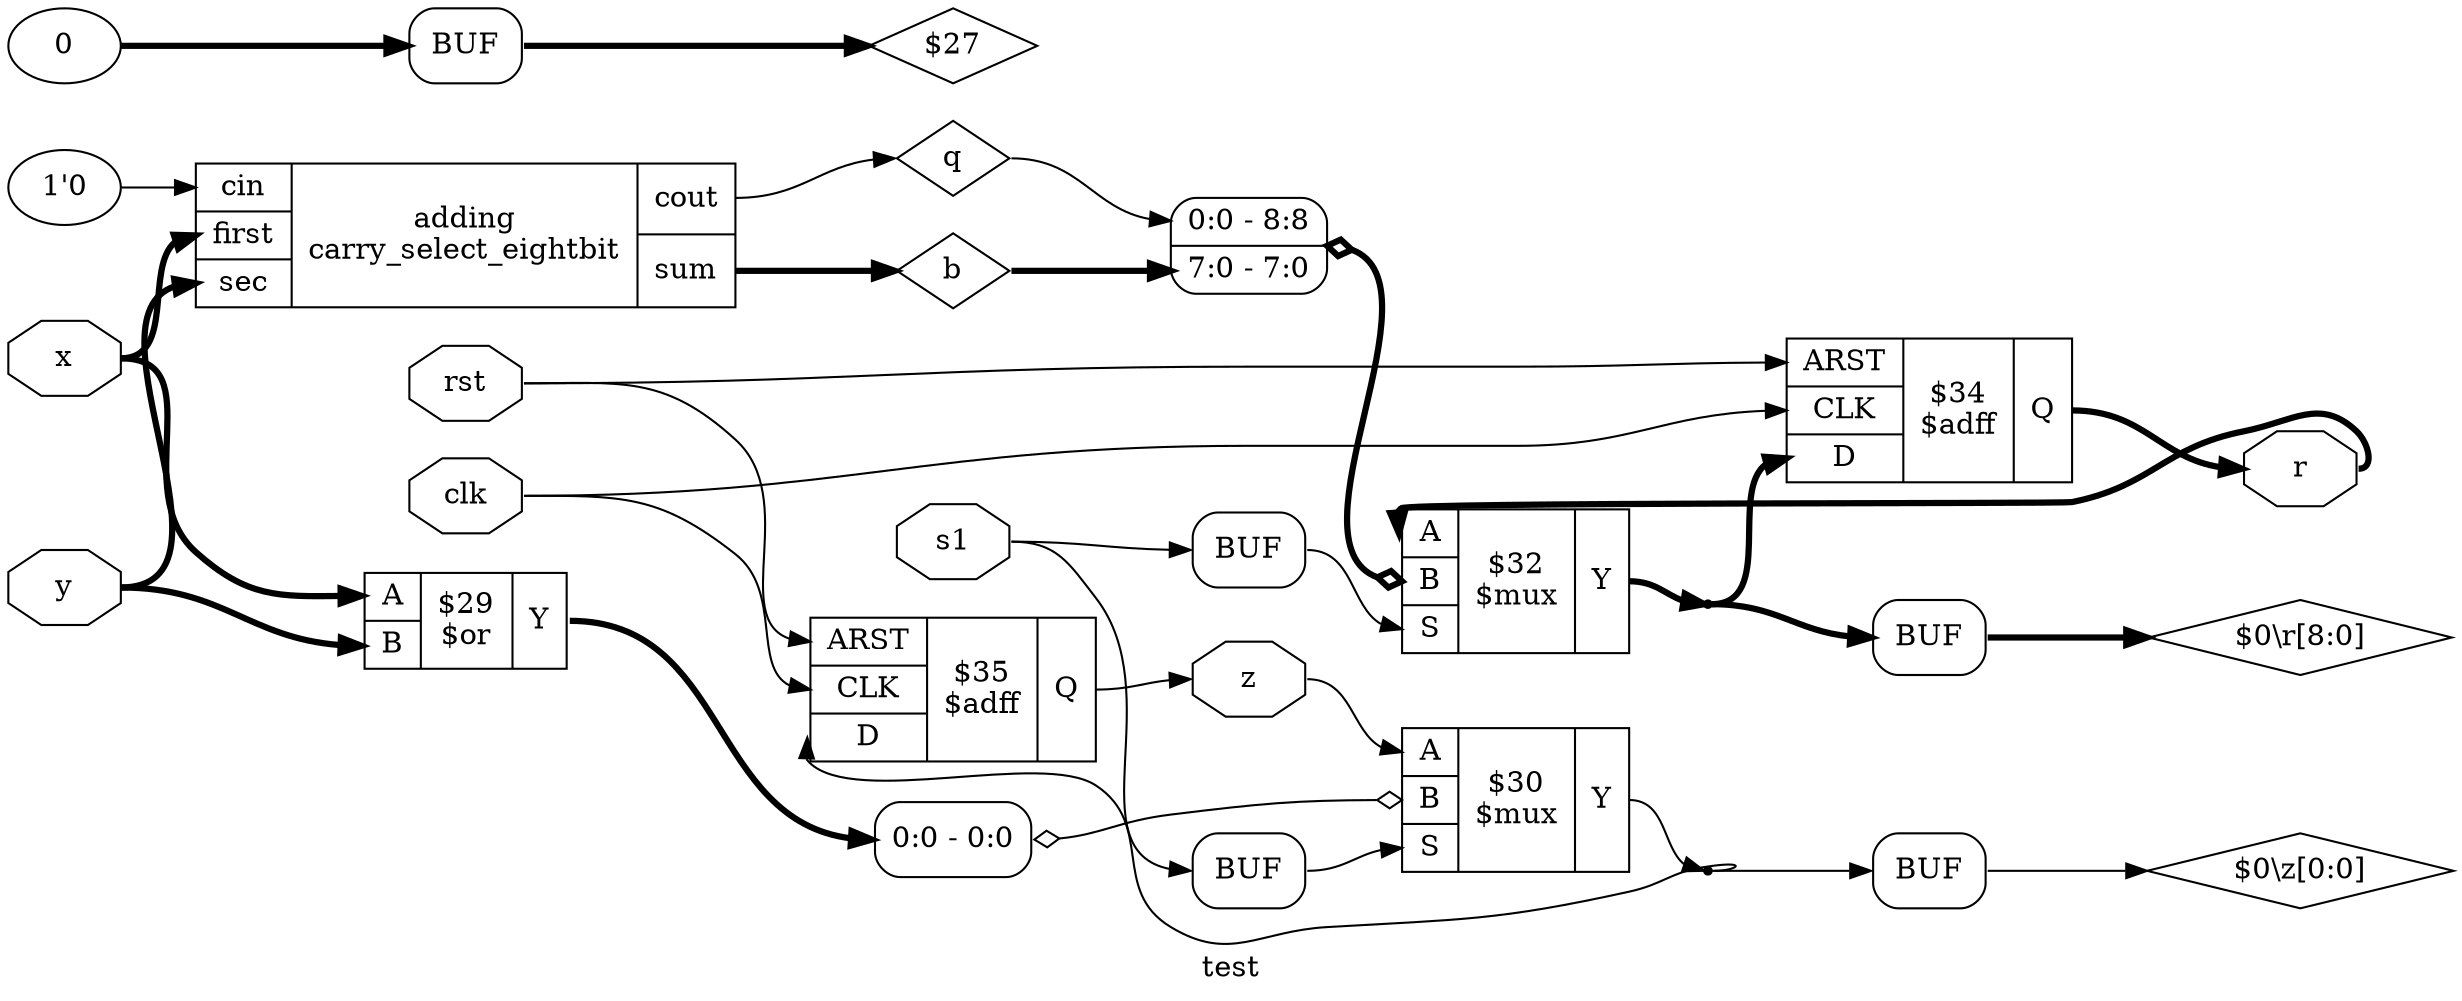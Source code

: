 digraph "test" {
label="test";
rankdir="LR";
remincross=true;
n9 [ shape=diamond, label="b", color="black", fontcolor="black" ];
n10 [ shape=diamond, label="q", color="black", fontcolor="black" ];
n11 [ shape=octagon, label="z", color="black", fontcolor="black" ];
n12 [ shape=octagon, label="r", color="black", fontcolor="black" ];
n13 [ shape=octagon, label="rst", color="black", fontcolor="black" ];
n14 [ shape=octagon, label="s1", color="black", fontcolor="black" ];
n15 [ shape=octagon, label="clk", color="black", fontcolor="black" ];
n16 [ shape=octagon, label="y", color="black", fontcolor="black" ];
n17 [ shape=octagon, label="x", color="black", fontcolor="black" ];
c22 [ shape=record, label="{{<p18> ARST|<p19> CLK|<p20> D}|$35\n$adff|{<p21> Q}}" ];
c23 [ shape=record, label="{{<p18> ARST|<p19> CLK|<p20> D}|$34\n$adff|{<p21> Q}}" ];
c28 [ shape=record, label="{{<p24> A|<p25> B|<p26> S}|$32\n$mux|{<p27> Y}}" ];
x0 [ shape=record, style=rounded, label="<s1> 0:0 - 8:8 |<s0> 7:0 - 7:0 " ];
x0:e -> c28:p25:w [arrowhead=odiamond, arrowtail=odiamond, dir=both, color="black", style="setlinewidth(3)", label=""];
c29 [ shape=record, label="{{<p24> A|<p25> B|<p26> S}|$30\n$mux|{<p27> Y}}" ];
x1 [ shape=record, style=rounded, label="<s0> 0:0 - 0:0 " ];
x1:e -> c29:p25:w [arrowhead=odiamond, arrowtail=odiamond, dir=both, color="black", label=""];
c30 [ shape=record, label="{{<p24> A|<p25> B}|$29\n$or|{<p27> Y}}" ];
v2 [ label="1'0" ];
c36 [ shape=record, label="{{<p31> cin|<p32> first|<p33> sec}|adding\ncarry_select_eightbit|{<p34> cout|<p35> sum}}" ];
v3 [ label="0" ];
x4 [shape=box, style=rounded, label="BUF"];
x5 [shape=box, style=rounded, label="BUF"];
x6 [shape=box, style=rounded, label="BUF"];
x7 [shape=box, style=rounded, label="BUF"];
x8 [shape=box, style=rounded, label="BUF"];
n1 [ shape=point ];
c28:p27:e -> n1:w [color="black", style="setlinewidth(3)", label=""];
n1:e -> c23:p20:w [color="black", style="setlinewidth(3)", label=""];
n1:e -> x8:w:w [color="black", style="setlinewidth(3)", label=""];
c36:p34:e -> n10:w [color="black", label=""];
n10:e -> x0:s1:w [color="black", label=""];
c22:p21:e -> n11:w [color="black", label=""];
n11:e -> c29:p24:w [color="black", label=""];
c23:p21:e -> n12:w [color="black", style="setlinewidth(3)", label=""];
n12:e -> c28:p24:w [color="black", style="setlinewidth(3)", label=""];
n13:e -> c22:p18:w [color="black", label=""];
n13:e -> c23:p18:w [color="black", label=""];
n14:e -> x5:w:w [color="black", label=""];
n14:e -> x7:w:w [color="black", label=""];
n15:e -> c22:p19:w [color="black", label=""];
n15:e -> c23:p19:w [color="black", label=""];
n16:e -> c30:p25:w [color="black", style="setlinewidth(3)", label=""];
n16:e -> c36:p33:w [color="black", style="setlinewidth(3)", label=""];
n17:e -> c30:p24:w [color="black", style="setlinewidth(3)", label=""];
n17:e -> c36:p32:w [color="black", style="setlinewidth(3)", label=""];
x7:e:e -> c28:p26:w [color="black", label=""];
n3 [ shape=point ];
c29:p27:e -> n3:w [color="black", label=""];
n3:e -> c22:p20:w [color="black", label=""];
n3:e -> x6:w:w [color="black", label=""];
x5:e:e -> c29:p26:w [color="black", label=""];
c30:p27:e -> x1:s0:w [color="black", style="setlinewidth(3)", label=""];
n6 [ shape=diamond, label="$0\\z[0:0]" ];
x6:e:e -> n6:w [color="black", label=""];
n7 [ shape=diamond, label="$0\\r[8:0]" ];
x8:e:e -> n7:w [color="black", style="setlinewidth(3)", label=""];
n8 [ shape=diamond, label="$27" ];
x4:e:e -> n8:w [color="black", style="setlinewidth(3)", label=""];
c36:p35:e -> n9:w [color="black", style="setlinewidth(3)", label=""];
n9:e -> x0:s0:w [color="black", style="setlinewidth(3)", label=""];
v2:e -> c36:p31:w [color="black", label=""];
v3:e -> x4:w:w [color="black", style="setlinewidth(3)", label=""];
}
